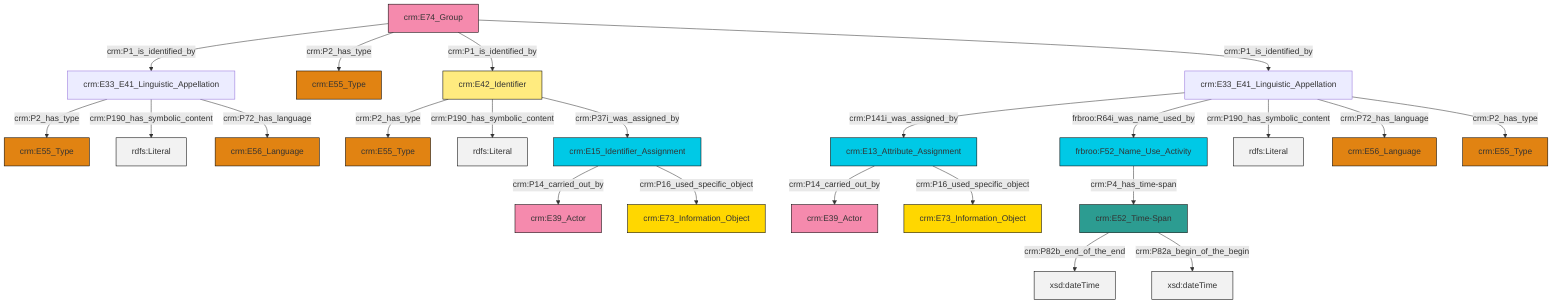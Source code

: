 graph TD
classDef Literal fill:#f2f2f2,stroke:#000000;
classDef CRM_Entity fill:#FFFFFF,stroke:#000000;
classDef Temporal_Entity fill:#00C9E6, stroke:#000000;
classDef Type fill:#E18312, stroke:#000000;
classDef Time-Span fill:#2C9C91, stroke:#000000;
classDef Appellation fill:#FFEB7F, stroke:#000000;
classDef Place fill:#008836, stroke:#000000;
classDef Persistent_Item fill:#B266B2, stroke:#000000;
classDef Conceptual_Object fill:#FFD700, stroke:#000000;
classDef Physical_Thing fill:#D2B48C, stroke:#000000;
classDef Actor fill:#f58aad, stroke:#000000;
classDef PC_Classes fill:#4ce600, stroke:#000000;
classDef Multi fill:#cccccc,stroke:#000000;

2["crm:E74_Group"]:::Actor -->|crm:P1_is_identified_by| 3["crm:E33_E41_Linguistic_Appellation"]:::Default
0["crm:E15_Identifier_Assignment"]:::Temporal_Entity -->|crm:P14_carried_out_by| 13["crm:E39_Actor"]:::Actor
3["crm:E33_E41_Linguistic_Appellation"]:::Default -->|crm:P2_has_type| 14["crm:E55_Type"]:::Type
5["crm:E13_Attribute_Assignment"]:::Temporal_Entity -->|crm:P14_carried_out_by| 17["crm:E39_Actor"]:::Actor
2["crm:E74_Group"]:::Actor -->|crm:P2_has_type| 15["crm:E55_Type"]:::Type
25["crm:E33_E41_Linguistic_Appellation"]:::Default -->|crm:P141i_was_assigned_by| 5["crm:E13_Attribute_Assignment"]:::Temporal_Entity
26["frbroo:F52_Name_Use_Activity"]:::Temporal_Entity -->|crm:P4_has_time-span| 9["crm:E52_Time-Span"]:::Time-Span
3["crm:E33_E41_Linguistic_Appellation"]:::Default -->|crm:P190_has_symbolic_content| 27[rdfs:Literal]:::Literal
5["crm:E13_Attribute_Assignment"]:::Temporal_Entity -->|crm:P16_used_specific_object| 7["crm:E73_Information_Object"]:::Conceptual_Object
0["crm:E15_Identifier_Assignment"]:::Temporal_Entity -->|crm:P16_used_specific_object| 30["crm:E73_Information_Object"]:::Conceptual_Object
2["crm:E74_Group"]:::Actor -->|crm:P1_is_identified_by| 20["crm:E42_Identifier"]:::Appellation
9["crm:E52_Time-Span"]:::Time-Span -->|crm:P82b_end_of_the_end| 33[xsd:dateTime]:::Literal
9["crm:E52_Time-Span"]:::Time-Span -->|crm:P82a_begin_of_the_begin| 36[xsd:dateTime]:::Literal
25["crm:E33_E41_Linguistic_Appellation"]:::Default -->|frbroo:R64i_was_name_used_by| 26["frbroo:F52_Name_Use_Activity"]:::Temporal_Entity
25["crm:E33_E41_Linguistic_Appellation"]:::Default -->|crm:P190_has_symbolic_content| 39[rdfs:Literal]:::Literal
25["crm:E33_E41_Linguistic_Appellation"]:::Default -->|crm:P72_has_language| 22["crm:E56_Language"]:::Type
20["crm:E42_Identifier"]:::Appellation -->|crm:P2_has_type| 18["crm:E55_Type"]:::Type
3["crm:E33_E41_Linguistic_Appellation"]:::Default -->|crm:P72_has_language| 34["crm:E56_Language"]:::Type
2["crm:E74_Group"]:::Actor -->|crm:P1_is_identified_by| 25["crm:E33_E41_Linguistic_Appellation"]:::Default
25["crm:E33_E41_Linguistic_Appellation"]:::Default -->|crm:P2_has_type| 11["crm:E55_Type"]:::Type
20["crm:E42_Identifier"]:::Appellation -->|crm:P190_has_symbolic_content| 41[rdfs:Literal]:::Literal
20["crm:E42_Identifier"]:::Appellation -->|crm:P37i_was_assigned_by| 0["crm:E15_Identifier_Assignment"]:::Temporal_Entity
